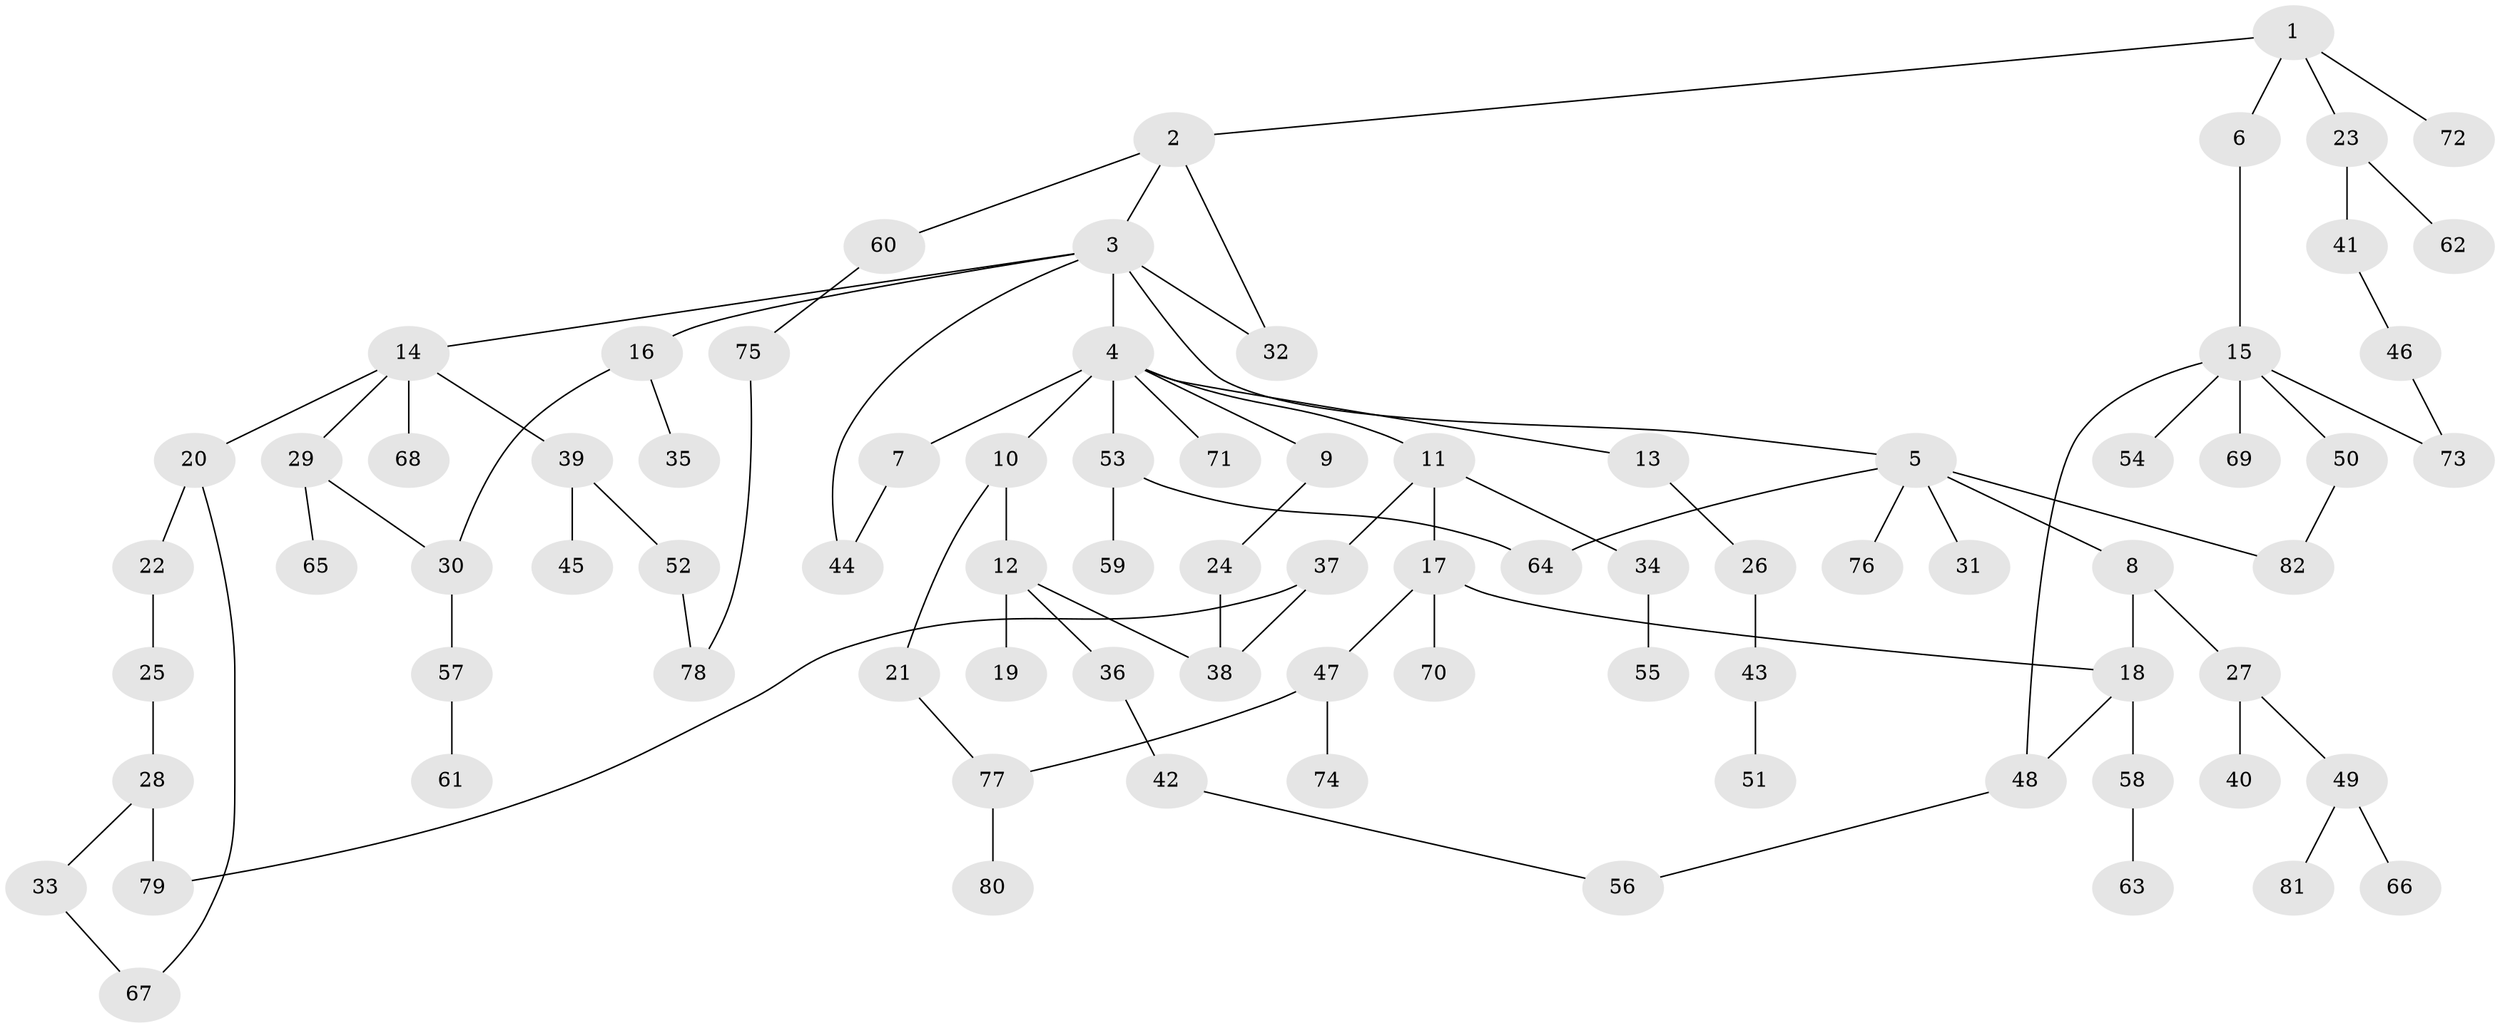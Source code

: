 // coarse degree distribution, {3: 0.15384615384615385, 7: 0.019230769230769232, 9: 0.019230769230769232, 6: 0.07692307692307693, 2: 0.34615384615384615, 4: 0.038461538461538464, 5: 0.019230769230769232, 1: 0.3269230769230769}
// Generated by graph-tools (version 1.1) at 2025/23/03/03/25 07:23:34]
// undirected, 82 vertices, 96 edges
graph export_dot {
graph [start="1"]
  node [color=gray90,style=filled];
  1;
  2;
  3;
  4;
  5;
  6;
  7;
  8;
  9;
  10;
  11;
  12;
  13;
  14;
  15;
  16;
  17;
  18;
  19;
  20;
  21;
  22;
  23;
  24;
  25;
  26;
  27;
  28;
  29;
  30;
  31;
  32;
  33;
  34;
  35;
  36;
  37;
  38;
  39;
  40;
  41;
  42;
  43;
  44;
  45;
  46;
  47;
  48;
  49;
  50;
  51;
  52;
  53;
  54;
  55;
  56;
  57;
  58;
  59;
  60;
  61;
  62;
  63;
  64;
  65;
  66;
  67;
  68;
  69;
  70;
  71;
  72;
  73;
  74;
  75;
  76;
  77;
  78;
  79;
  80;
  81;
  82;
  1 -- 2;
  1 -- 6;
  1 -- 23;
  1 -- 72;
  2 -- 3;
  2 -- 60;
  2 -- 32;
  3 -- 4;
  3 -- 5;
  3 -- 14;
  3 -- 16;
  3 -- 32;
  3 -- 44;
  4 -- 7;
  4 -- 9;
  4 -- 10;
  4 -- 11;
  4 -- 13;
  4 -- 53;
  4 -- 71;
  5 -- 8;
  5 -- 31;
  5 -- 64;
  5 -- 76;
  5 -- 82;
  6 -- 15;
  7 -- 44;
  8 -- 18;
  8 -- 27;
  9 -- 24;
  10 -- 12;
  10 -- 21;
  11 -- 17;
  11 -- 34;
  11 -- 37;
  12 -- 19;
  12 -- 36;
  12 -- 38;
  13 -- 26;
  14 -- 20;
  14 -- 29;
  14 -- 39;
  14 -- 68;
  15 -- 48;
  15 -- 50;
  15 -- 54;
  15 -- 69;
  15 -- 73;
  16 -- 35;
  16 -- 30;
  17 -- 47;
  17 -- 70;
  17 -- 18;
  18 -- 58;
  18 -- 48;
  20 -- 22;
  20 -- 67;
  21 -- 77;
  22 -- 25;
  23 -- 41;
  23 -- 62;
  24 -- 38;
  25 -- 28;
  26 -- 43;
  27 -- 40;
  27 -- 49;
  28 -- 33;
  28 -- 79;
  29 -- 30;
  29 -- 65;
  30 -- 57;
  33 -- 67;
  34 -- 55;
  36 -- 42;
  37 -- 79;
  37 -- 38;
  39 -- 45;
  39 -- 52;
  41 -- 46;
  42 -- 56;
  43 -- 51;
  46 -- 73;
  47 -- 74;
  47 -- 77;
  48 -- 56;
  49 -- 66;
  49 -- 81;
  50 -- 82;
  52 -- 78;
  53 -- 59;
  53 -- 64;
  57 -- 61;
  58 -- 63;
  60 -- 75;
  75 -- 78;
  77 -- 80;
}
